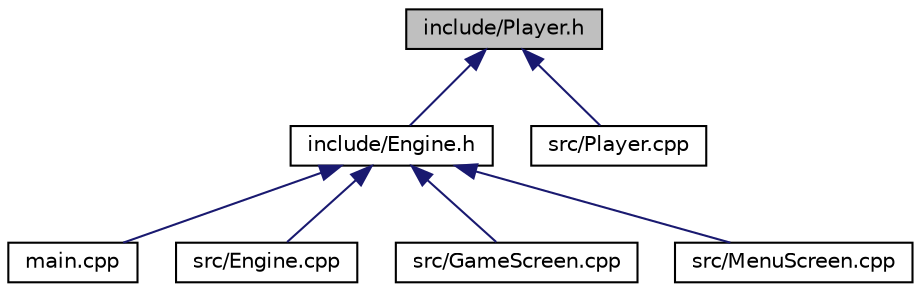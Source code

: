 digraph G
{
  edge [fontname="Helvetica",fontsize="10",labelfontname="Helvetica",labelfontsize="10"];
  node [fontname="Helvetica",fontsize="10",shape=record];
  Node1 [label="include/Player.h",height=0.2,width=0.4,color="black", fillcolor="grey75", style="filled" fontcolor="black"];
  Node1 -> Node2 [dir="back",color="midnightblue",fontsize="10",style="solid"];
  Node2 [label="include/Engine.h",height=0.2,width=0.4,color="black", fillcolor="white", style="filled",URL="$_engine_8h.html"];
  Node2 -> Node3 [dir="back",color="midnightblue",fontsize="10",style="solid"];
  Node3 [label="main.cpp",height=0.2,width=0.4,color="black", fillcolor="white", style="filled",URL="$main_8cpp.html"];
  Node2 -> Node4 [dir="back",color="midnightblue",fontsize="10",style="solid"];
  Node4 [label="src/Engine.cpp",height=0.2,width=0.4,color="black", fillcolor="white", style="filled",URL="$_engine_8cpp.html"];
  Node2 -> Node5 [dir="back",color="midnightblue",fontsize="10",style="solid"];
  Node5 [label="src/GameScreen.cpp",height=0.2,width=0.4,color="black", fillcolor="white", style="filled",URL="$_game_screen_8cpp.html"];
  Node2 -> Node6 [dir="back",color="midnightblue",fontsize="10",style="solid"];
  Node6 [label="src/MenuScreen.cpp",height=0.2,width=0.4,color="black", fillcolor="white", style="filled",URL="$_menu_screen_8cpp.html"];
  Node1 -> Node7 [dir="back",color="midnightblue",fontsize="10",style="solid"];
  Node7 [label="src/Player.cpp",height=0.2,width=0.4,color="black", fillcolor="white", style="filled",URL="$_player_8cpp.html"];
}
